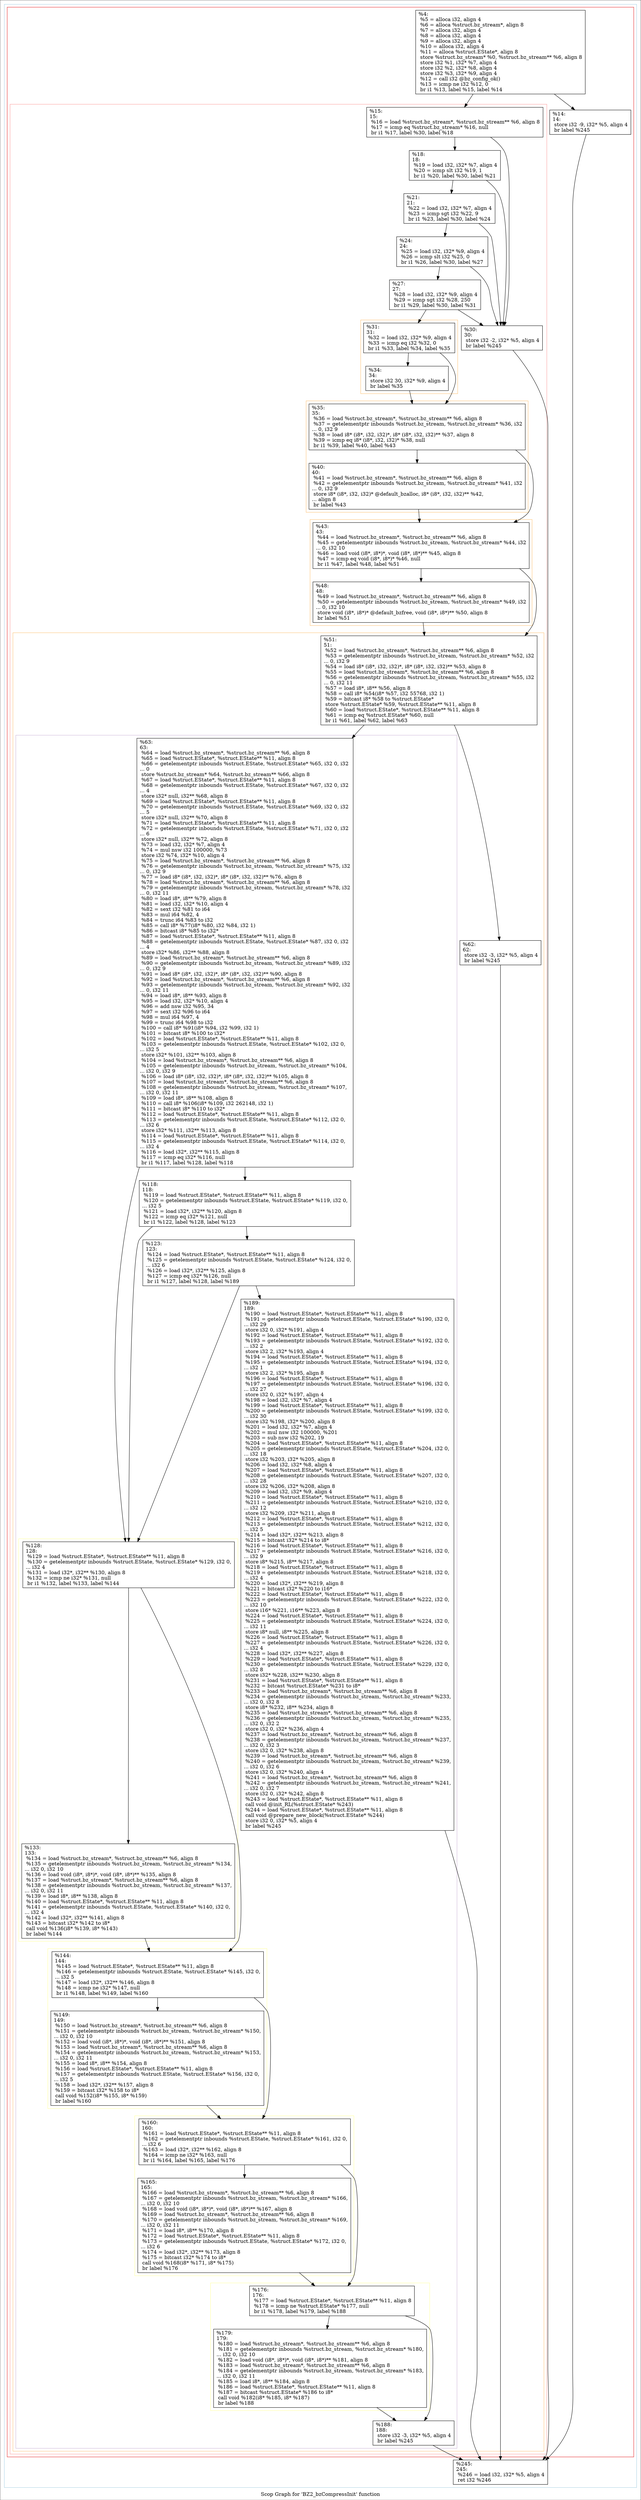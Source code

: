 digraph "Scop Graph for 'BZ2_bzCompressInit' function" {
	label="Scop Graph for 'BZ2_bzCompressInit' function";

	Node0x2739f70 [shape=record,label="{%4:\l  %5 = alloca i32, align 4\l  %6 = alloca %struct.bz_stream*, align 8\l  %7 = alloca i32, align 4\l  %8 = alloca i32, align 4\l  %9 = alloca i32, align 4\l  %10 = alloca i32, align 4\l  %11 = alloca %struct.EState*, align 8\l  store %struct.bz_stream* %0, %struct.bz_stream** %6, align 8\l  store i32 %1, i32* %7, align 4\l  store i32 %2, i32* %8, align 4\l  store i32 %3, i32* %9, align 4\l  %12 = call i32 @bz_config_ok()\l  %13 = icmp ne i32 %12, 0\l  br i1 %13, label %15, label %14\l}"];
	Node0x2739f70 -> Node0x28c7660;
	Node0x2739f70 -> Node0x2803e50;
	Node0x28c7660 [shape=record,label="{%15:\l15:                                               \l  %16 = load %struct.bz_stream*, %struct.bz_stream** %6, align 8\l  %17 = icmp eq %struct.bz_stream* %16, null\l  br i1 %17, label %30, label %18\l}"];
	Node0x28c7660 -> Node0x28151d0;
	Node0x28c7660 -> Node0x28d6b60;
	Node0x28151d0 [shape=record,label="{%30:\l30:                                               \l  store i32 -2, i32* %5, align 4\l  br label %245\l}"];
	Node0x28151d0 -> Node0x28c4750;
	Node0x28c4750 [shape=record,label="{%245:\l245:                                              \l  %246 = load i32, i32* %5, align 4\l  ret i32 %246\l}"];
	Node0x28d6b60 [shape=record,label="{%18:\l18:                                               \l  %19 = load i32, i32* %7, align 4\l  %20 = icmp slt i32 %19, 1\l  br i1 %20, label %30, label %21\l}"];
	Node0x28d6b60 -> Node0x28151d0;
	Node0x28d6b60 -> Node0x2810c80;
	Node0x2810c80 [shape=record,label="{%21:\l21:                                               \l  %22 = load i32, i32* %7, align 4\l  %23 = icmp sgt i32 %22, 9\l  br i1 %23, label %30, label %24\l}"];
	Node0x2810c80 -> Node0x28151d0;
	Node0x2810c80 -> Node0x28cdd00;
	Node0x28cdd00 [shape=record,label="{%24:\l24:                                               \l  %25 = load i32, i32* %9, align 4\l  %26 = icmp slt i32 %25, 0\l  br i1 %26, label %30, label %27\l}"];
	Node0x28cdd00 -> Node0x28151d0;
	Node0x28cdd00 -> Node0x268a010;
	Node0x268a010 [shape=record,label="{%27:\l27:                                               \l  %28 = load i32, i32* %9, align 4\l  %29 = icmp sgt i32 %28, 250\l  br i1 %29, label %30, label %31\l}"];
	Node0x268a010 -> Node0x28151d0;
	Node0x268a010 -> Node0x27fcd70;
	Node0x27fcd70 [shape=record,label="{%31:\l31:                                               \l  %32 = load i32, i32* %9, align 4\l  %33 = icmp eq i32 %32, 0\l  br i1 %33, label %34, label %35\l}"];
	Node0x27fcd70 -> Node0x2824840;
	Node0x27fcd70 -> Node0x28e5de0;
	Node0x2824840 [shape=record,label="{%34:\l34:                                               \l  store i32 30, i32* %9, align 4\l  br label %35\l}"];
	Node0x2824840 -> Node0x28e5de0;
	Node0x28e5de0 [shape=record,label="{%35:\l35:                                               \l  %36 = load %struct.bz_stream*, %struct.bz_stream** %6, align 8\l  %37 = getelementptr inbounds %struct.bz_stream, %struct.bz_stream* %36, i32\l... 0, i32 9\l  %38 = load i8* (i8*, i32, i32)*, i8* (i8*, i32, i32)** %37, align 8\l  %39 = icmp eq i8* (i8*, i32, i32)* %38, null\l  br i1 %39, label %40, label %43\l}"];
	Node0x28e5de0 -> Node0x2828280;
	Node0x28e5de0 -> Node0x27d5f00;
	Node0x2828280 [shape=record,label="{%40:\l40:                                               \l  %41 = load %struct.bz_stream*, %struct.bz_stream** %6, align 8\l  %42 = getelementptr inbounds %struct.bz_stream, %struct.bz_stream* %41, i32\l... 0, i32 9\l  store i8* (i8*, i32, i32)* @default_bzalloc, i8* (i8*, i32, i32)** %42,\l... align 8\l  br label %43\l}"];
	Node0x2828280 -> Node0x27d5f00;
	Node0x27d5f00 [shape=record,label="{%43:\l43:                                               \l  %44 = load %struct.bz_stream*, %struct.bz_stream** %6, align 8\l  %45 = getelementptr inbounds %struct.bz_stream, %struct.bz_stream* %44, i32\l... 0, i32 10\l  %46 = load void (i8*, i8*)*, void (i8*, i8*)** %45, align 8\l  %47 = icmp eq void (i8*, i8*)* %46, null\l  br i1 %47, label %48, label %51\l}"];
	Node0x27d5f00 -> Node0x2841d20;
	Node0x27d5f00 -> Node0x25a1f80;
	Node0x2841d20 [shape=record,label="{%48:\l48:                                               \l  %49 = load %struct.bz_stream*, %struct.bz_stream** %6, align 8\l  %50 = getelementptr inbounds %struct.bz_stream, %struct.bz_stream* %49, i32\l... 0, i32 10\l  store void (i8*, i8*)* @default_bzfree, void (i8*, i8*)** %50, align 8\l  br label %51\l}"];
	Node0x2841d20 -> Node0x25a1f80;
	Node0x25a1f80 [shape=record,label="{%51:\l51:                                               \l  %52 = load %struct.bz_stream*, %struct.bz_stream** %6, align 8\l  %53 = getelementptr inbounds %struct.bz_stream, %struct.bz_stream* %52, i32\l... 0, i32 9\l  %54 = load i8* (i8*, i32, i32)*, i8* (i8*, i32, i32)** %53, align 8\l  %55 = load %struct.bz_stream*, %struct.bz_stream** %6, align 8\l  %56 = getelementptr inbounds %struct.bz_stream, %struct.bz_stream* %55, i32\l... 0, i32 11\l  %57 = load i8*, i8** %56, align 8\l  %58 = call i8* %54(i8* %57, i32 55768, i32 1)\l  %59 = bitcast i8* %58 to %struct.EState*\l  store %struct.EState* %59, %struct.EState** %11, align 8\l  %60 = load %struct.EState*, %struct.EState** %11, align 8\l  %61 = icmp eq %struct.EState* %60, null\l  br i1 %61, label %62, label %63\l}"];
	Node0x25a1f80 -> Node0x28c9bd0;
	Node0x25a1f80 -> Node0x28de590;
	Node0x28c9bd0 [shape=record,label="{%62:\l62:                                               \l  store i32 -3, i32* %5, align 4\l  br label %245\l}"];
	Node0x28c9bd0 -> Node0x28c4750;
	Node0x28de590 [shape=record,label="{%63:\l63:                                               \l  %64 = load %struct.bz_stream*, %struct.bz_stream** %6, align 8\l  %65 = load %struct.EState*, %struct.EState** %11, align 8\l  %66 = getelementptr inbounds %struct.EState, %struct.EState* %65, i32 0, i32\l... 0\l  store %struct.bz_stream* %64, %struct.bz_stream** %66, align 8\l  %67 = load %struct.EState*, %struct.EState** %11, align 8\l  %68 = getelementptr inbounds %struct.EState, %struct.EState* %67, i32 0, i32\l... 4\l  store i32* null, i32** %68, align 8\l  %69 = load %struct.EState*, %struct.EState** %11, align 8\l  %70 = getelementptr inbounds %struct.EState, %struct.EState* %69, i32 0, i32\l... 5\l  store i32* null, i32** %70, align 8\l  %71 = load %struct.EState*, %struct.EState** %11, align 8\l  %72 = getelementptr inbounds %struct.EState, %struct.EState* %71, i32 0, i32\l... 6\l  store i32* null, i32** %72, align 8\l  %73 = load i32, i32* %7, align 4\l  %74 = mul nsw i32 100000, %73\l  store i32 %74, i32* %10, align 4\l  %75 = load %struct.bz_stream*, %struct.bz_stream** %6, align 8\l  %76 = getelementptr inbounds %struct.bz_stream, %struct.bz_stream* %75, i32\l... 0, i32 9\l  %77 = load i8* (i8*, i32, i32)*, i8* (i8*, i32, i32)** %76, align 8\l  %78 = load %struct.bz_stream*, %struct.bz_stream** %6, align 8\l  %79 = getelementptr inbounds %struct.bz_stream, %struct.bz_stream* %78, i32\l... 0, i32 11\l  %80 = load i8*, i8** %79, align 8\l  %81 = load i32, i32* %10, align 4\l  %82 = sext i32 %81 to i64\l  %83 = mul i64 %82, 4\l  %84 = trunc i64 %83 to i32\l  %85 = call i8* %77(i8* %80, i32 %84, i32 1)\l  %86 = bitcast i8* %85 to i32*\l  %87 = load %struct.EState*, %struct.EState** %11, align 8\l  %88 = getelementptr inbounds %struct.EState, %struct.EState* %87, i32 0, i32\l... 4\l  store i32* %86, i32** %88, align 8\l  %89 = load %struct.bz_stream*, %struct.bz_stream** %6, align 8\l  %90 = getelementptr inbounds %struct.bz_stream, %struct.bz_stream* %89, i32\l... 0, i32 9\l  %91 = load i8* (i8*, i32, i32)*, i8* (i8*, i32, i32)** %90, align 8\l  %92 = load %struct.bz_stream*, %struct.bz_stream** %6, align 8\l  %93 = getelementptr inbounds %struct.bz_stream, %struct.bz_stream* %92, i32\l... 0, i32 11\l  %94 = load i8*, i8** %93, align 8\l  %95 = load i32, i32* %10, align 4\l  %96 = add nsw i32 %95, 34\l  %97 = sext i32 %96 to i64\l  %98 = mul i64 %97, 4\l  %99 = trunc i64 %98 to i32\l  %100 = call i8* %91(i8* %94, i32 %99, i32 1)\l  %101 = bitcast i8* %100 to i32*\l  %102 = load %struct.EState*, %struct.EState** %11, align 8\l  %103 = getelementptr inbounds %struct.EState, %struct.EState* %102, i32 0,\l... i32 5\l  store i32* %101, i32** %103, align 8\l  %104 = load %struct.bz_stream*, %struct.bz_stream** %6, align 8\l  %105 = getelementptr inbounds %struct.bz_stream, %struct.bz_stream* %104,\l... i32 0, i32 9\l  %106 = load i8* (i8*, i32, i32)*, i8* (i8*, i32, i32)** %105, align 8\l  %107 = load %struct.bz_stream*, %struct.bz_stream** %6, align 8\l  %108 = getelementptr inbounds %struct.bz_stream, %struct.bz_stream* %107,\l... i32 0, i32 11\l  %109 = load i8*, i8** %108, align 8\l  %110 = call i8* %106(i8* %109, i32 262148, i32 1)\l  %111 = bitcast i8* %110 to i32*\l  %112 = load %struct.EState*, %struct.EState** %11, align 8\l  %113 = getelementptr inbounds %struct.EState, %struct.EState* %112, i32 0,\l... i32 6\l  store i32* %111, i32** %113, align 8\l  %114 = load %struct.EState*, %struct.EState** %11, align 8\l  %115 = getelementptr inbounds %struct.EState, %struct.EState* %114, i32 0,\l... i32 4\l  %116 = load i32*, i32** %115, align 8\l  %117 = icmp eq i32* %116, null\l  br i1 %117, label %128, label %118\l}"];
	Node0x28de590 -> Node0x28b7ba0;
	Node0x28de590 -> Node0x28e8ff0;
	Node0x28b7ba0 [shape=record,label="{%128:\l128:                                              \l  %129 = load %struct.EState*, %struct.EState** %11, align 8\l  %130 = getelementptr inbounds %struct.EState, %struct.EState* %129, i32 0,\l... i32 4\l  %131 = load i32*, i32** %130, align 8\l  %132 = icmp ne i32* %131, null\l  br i1 %132, label %133, label %144\l}"];
	Node0x28b7ba0 -> Node0x258f0c0;
	Node0x28b7ba0 -> Node0x258d4e0;
	Node0x258f0c0 [shape=record,label="{%133:\l133:                                              \l  %134 = load %struct.bz_stream*, %struct.bz_stream** %6, align 8\l  %135 = getelementptr inbounds %struct.bz_stream, %struct.bz_stream* %134,\l... i32 0, i32 10\l  %136 = load void (i8*, i8*)*, void (i8*, i8*)** %135, align 8\l  %137 = load %struct.bz_stream*, %struct.bz_stream** %6, align 8\l  %138 = getelementptr inbounds %struct.bz_stream, %struct.bz_stream* %137,\l... i32 0, i32 11\l  %139 = load i8*, i8** %138, align 8\l  %140 = load %struct.EState*, %struct.EState** %11, align 8\l  %141 = getelementptr inbounds %struct.EState, %struct.EState* %140, i32 0,\l... i32 4\l  %142 = load i32*, i32** %141, align 8\l  %143 = bitcast i32* %142 to i8*\l  call void %136(i8* %139, i8* %143)\l  br label %144\l}"];
	Node0x258f0c0 -> Node0x258d4e0;
	Node0x258d4e0 [shape=record,label="{%144:\l144:                                              \l  %145 = load %struct.EState*, %struct.EState** %11, align 8\l  %146 = getelementptr inbounds %struct.EState, %struct.EState* %145, i32 0,\l... i32 5\l  %147 = load i32*, i32** %146, align 8\l  %148 = icmp ne i32* %147, null\l  br i1 %148, label %149, label %160\l}"];
	Node0x258d4e0 -> Node0x27f01b0;
	Node0x258d4e0 -> Node0x272f5f0;
	Node0x27f01b0 [shape=record,label="{%149:\l149:                                              \l  %150 = load %struct.bz_stream*, %struct.bz_stream** %6, align 8\l  %151 = getelementptr inbounds %struct.bz_stream, %struct.bz_stream* %150,\l... i32 0, i32 10\l  %152 = load void (i8*, i8*)*, void (i8*, i8*)** %151, align 8\l  %153 = load %struct.bz_stream*, %struct.bz_stream** %6, align 8\l  %154 = getelementptr inbounds %struct.bz_stream, %struct.bz_stream* %153,\l... i32 0, i32 11\l  %155 = load i8*, i8** %154, align 8\l  %156 = load %struct.EState*, %struct.EState** %11, align 8\l  %157 = getelementptr inbounds %struct.EState, %struct.EState* %156, i32 0,\l... i32 5\l  %158 = load i32*, i32** %157, align 8\l  %159 = bitcast i32* %158 to i8*\l  call void %152(i8* %155, i8* %159)\l  br label %160\l}"];
	Node0x27f01b0 -> Node0x272f5f0;
	Node0x272f5f0 [shape=record,label="{%160:\l160:                                              \l  %161 = load %struct.EState*, %struct.EState** %11, align 8\l  %162 = getelementptr inbounds %struct.EState, %struct.EState* %161, i32 0,\l... i32 6\l  %163 = load i32*, i32** %162, align 8\l  %164 = icmp ne i32* %163, null\l  br i1 %164, label %165, label %176\l}"];
	Node0x272f5f0 -> Node0x25eaf70;
	Node0x272f5f0 -> Node0x28c0fc0;
	Node0x25eaf70 [shape=record,label="{%165:\l165:                                              \l  %166 = load %struct.bz_stream*, %struct.bz_stream** %6, align 8\l  %167 = getelementptr inbounds %struct.bz_stream, %struct.bz_stream* %166,\l... i32 0, i32 10\l  %168 = load void (i8*, i8*)*, void (i8*, i8*)** %167, align 8\l  %169 = load %struct.bz_stream*, %struct.bz_stream** %6, align 8\l  %170 = getelementptr inbounds %struct.bz_stream, %struct.bz_stream* %169,\l... i32 0, i32 11\l  %171 = load i8*, i8** %170, align 8\l  %172 = load %struct.EState*, %struct.EState** %11, align 8\l  %173 = getelementptr inbounds %struct.EState, %struct.EState* %172, i32 0,\l... i32 6\l  %174 = load i32*, i32** %173, align 8\l  %175 = bitcast i32* %174 to i8*\l  call void %168(i8* %171, i8* %175)\l  br label %176\l}"];
	Node0x25eaf70 -> Node0x28c0fc0;
	Node0x28c0fc0 [shape=record,label="{%176:\l176:                                              \l  %177 = load %struct.EState*, %struct.EState** %11, align 8\l  %178 = icmp ne %struct.EState* %177, null\l  br i1 %178, label %179, label %188\l}"];
	Node0x28c0fc0 -> Node0x282dfe0;
	Node0x28c0fc0 -> Node0x25b34b0;
	Node0x282dfe0 [shape=record,label="{%179:\l179:                                              \l  %180 = load %struct.bz_stream*, %struct.bz_stream** %6, align 8\l  %181 = getelementptr inbounds %struct.bz_stream, %struct.bz_stream* %180,\l... i32 0, i32 10\l  %182 = load void (i8*, i8*)*, void (i8*, i8*)** %181, align 8\l  %183 = load %struct.bz_stream*, %struct.bz_stream** %6, align 8\l  %184 = getelementptr inbounds %struct.bz_stream, %struct.bz_stream* %183,\l... i32 0, i32 11\l  %185 = load i8*, i8** %184, align 8\l  %186 = load %struct.EState*, %struct.EState** %11, align 8\l  %187 = bitcast %struct.EState* %186 to i8*\l  call void %182(i8* %185, i8* %187)\l  br label %188\l}"];
	Node0x282dfe0 -> Node0x25b34b0;
	Node0x25b34b0 [shape=record,label="{%188:\l188:                                              \l  store i32 -3, i32* %5, align 4\l  br label %245\l}"];
	Node0x25b34b0 -> Node0x28c4750;
	Node0x28e8ff0 [shape=record,label="{%118:\l118:                                              \l  %119 = load %struct.EState*, %struct.EState** %11, align 8\l  %120 = getelementptr inbounds %struct.EState, %struct.EState* %119, i32 0,\l... i32 5\l  %121 = load i32*, i32** %120, align 8\l  %122 = icmp eq i32* %121, null\l  br i1 %122, label %128, label %123\l}"];
	Node0x28e8ff0 -> Node0x28b7ba0;
	Node0x28e8ff0 -> Node0x2782b60;
	Node0x2782b60 [shape=record,label="{%123:\l123:                                              \l  %124 = load %struct.EState*, %struct.EState** %11, align 8\l  %125 = getelementptr inbounds %struct.EState, %struct.EState* %124, i32 0,\l... i32 6\l  %126 = load i32*, i32** %125, align 8\l  %127 = icmp eq i32* %126, null\l  br i1 %127, label %128, label %189\l}"];
	Node0x2782b60 -> Node0x28b7ba0;
	Node0x2782b60 -> Node0x28ccec0;
	Node0x28ccec0 [shape=record,label="{%189:\l189:                                              \l  %190 = load %struct.EState*, %struct.EState** %11, align 8\l  %191 = getelementptr inbounds %struct.EState, %struct.EState* %190, i32 0,\l... i32 29\l  store i32 0, i32* %191, align 4\l  %192 = load %struct.EState*, %struct.EState** %11, align 8\l  %193 = getelementptr inbounds %struct.EState, %struct.EState* %192, i32 0,\l... i32 2\l  store i32 2, i32* %193, align 4\l  %194 = load %struct.EState*, %struct.EState** %11, align 8\l  %195 = getelementptr inbounds %struct.EState, %struct.EState* %194, i32 0,\l... i32 1\l  store i32 2, i32* %195, align 8\l  %196 = load %struct.EState*, %struct.EState** %11, align 8\l  %197 = getelementptr inbounds %struct.EState, %struct.EState* %196, i32 0,\l... i32 27\l  store i32 0, i32* %197, align 4\l  %198 = load i32, i32* %7, align 4\l  %199 = load %struct.EState*, %struct.EState** %11, align 8\l  %200 = getelementptr inbounds %struct.EState, %struct.EState* %199, i32 0,\l... i32 30\l  store i32 %198, i32* %200, align 8\l  %201 = load i32, i32* %7, align 4\l  %202 = mul nsw i32 100000, %201\l  %203 = sub nsw i32 %202, 19\l  %204 = load %struct.EState*, %struct.EState** %11, align 8\l  %205 = getelementptr inbounds %struct.EState, %struct.EState* %204, i32 0,\l... i32 18\l  store i32 %203, i32* %205, align 8\l  %206 = load i32, i32* %8, align 4\l  %207 = load %struct.EState*, %struct.EState** %11, align 8\l  %208 = getelementptr inbounds %struct.EState, %struct.EState* %207, i32 0,\l... i32 28\l  store i32 %206, i32* %208, align 8\l  %209 = load i32, i32* %9, align 4\l  %210 = load %struct.EState*, %struct.EState** %11, align 8\l  %211 = getelementptr inbounds %struct.EState, %struct.EState* %210, i32 0,\l... i32 12\l  store i32 %209, i32* %211, align 8\l  %212 = load %struct.EState*, %struct.EState** %11, align 8\l  %213 = getelementptr inbounds %struct.EState, %struct.EState* %212, i32 0,\l... i32 5\l  %214 = load i32*, i32** %213, align 8\l  %215 = bitcast i32* %214 to i8*\l  %216 = load %struct.EState*, %struct.EState** %11, align 8\l  %217 = getelementptr inbounds %struct.EState, %struct.EState* %216, i32 0,\l... i32 9\l  store i8* %215, i8** %217, align 8\l  %218 = load %struct.EState*, %struct.EState** %11, align 8\l  %219 = getelementptr inbounds %struct.EState, %struct.EState* %218, i32 0,\l... i32 4\l  %220 = load i32*, i32** %219, align 8\l  %221 = bitcast i32* %220 to i16*\l  %222 = load %struct.EState*, %struct.EState** %11, align 8\l  %223 = getelementptr inbounds %struct.EState, %struct.EState* %222, i32 0,\l... i32 10\l  store i16* %221, i16** %223, align 8\l  %224 = load %struct.EState*, %struct.EState** %11, align 8\l  %225 = getelementptr inbounds %struct.EState, %struct.EState* %224, i32 0,\l... i32 11\l  store i8* null, i8** %225, align 8\l  %226 = load %struct.EState*, %struct.EState** %11, align 8\l  %227 = getelementptr inbounds %struct.EState, %struct.EState* %226, i32 0,\l... i32 4\l  %228 = load i32*, i32** %227, align 8\l  %229 = load %struct.EState*, %struct.EState** %11, align 8\l  %230 = getelementptr inbounds %struct.EState, %struct.EState* %229, i32 0,\l... i32 8\l  store i32* %228, i32** %230, align 8\l  %231 = load %struct.EState*, %struct.EState** %11, align 8\l  %232 = bitcast %struct.EState* %231 to i8*\l  %233 = load %struct.bz_stream*, %struct.bz_stream** %6, align 8\l  %234 = getelementptr inbounds %struct.bz_stream, %struct.bz_stream* %233,\l... i32 0, i32 8\l  store i8* %232, i8** %234, align 8\l  %235 = load %struct.bz_stream*, %struct.bz_stream** %6, align 8\l  %236 = getelementptr inbounds %struct.bz_stream, %struct.bz_stream* %235,\l... i32 0, i32 2\l  store i32 0, i32* %236, align 4\l  %237 = load %struct.bz_stream*, %struct.bz_stream** %6, align 8\l  %238 = getelementptr inbounds %struct.bz_stream, %struct.bz_stream* %237,\l... i32 0, i32 3\l  store i32 0, i32* %238, align 8\l  %239 = load %struct.bz_stream*, %struct.bz_stream** %6, align 8\l  %240 = getelementptr inbounds %struct.bz_stream, %struct.bz_stream* %239,\l... i32 0, i32 6\l  store i32 0, i32* %240, align 4\l  %241 = load %struct.bz_stream*, %struct.bz_stream** %6, align 8\l  %242 = getelementptr inbounds %struct.bz_stream, %struct.bz_stream* %241,\l... i32 0, i32 7\l  store i32 0, i32* %242, align 8\l  %243 = load %struct.EState*, %struct.EState** %11, align 8\l  call void @init_RL(%struct.EState* %243)\l  %244 = load %struct.EState*, %struct.EState** %11, align 8\l  call void @prepare_new_block(%struct.EState* %244)\l  store i32 0, i32* %5, align 4\l  br label %245\l}"];
	Node0x28ccec0 -> Node0x28c4750;
	Node0x2803e50 [shape=record,label="{%14:\l14:                                               \l  store i32 -9, i32* %5, align 4\l  br label %245\l}"];
	Node0x2803e50 -> Node0x28c4750;
	colorscheme = "paired12"
        subgraph cluster_0x29124a0 {
          label = "";
          style = solid;
          color = 1
          subgraph cluster_0x2739ff0 {
            label = "";
            style = solid;
            color = 6
            subgraph cluster_0x28c4e00 {
              label = "";
              style = solid;
              color = 5
              subgraph cluster_0x2829aa0 {
                label = "";
                style = solid;
                color = 7
                Node0x27fcd70;
                Node0x2824840;
              }
              subgraph cluster_0x291ec60 {
                label = "";
                style = solid;
                color = 7
                Node0x28e5de0;
                Node0x2828280;
              }
              subgraph cluster_0x28c2c40 {
                label = "";
                style = solid;
                color = 7
                Node0x27d5f00;
                Node0x2841d20;
              }
              subgraph cluster_0x2a026a0 {
                label = "";
                style = solid;
                color = 7
                subgraph cluster_0x2955f40 {
                  label = "";
                  style = solid;
                  color = 9
                  subgraph cluster_0x29122a0 {
                    label = "";
                    style = solid;
                    color = 11
                    Node0x28b7ba0;
                    Node0x258f0c0;
                  }
                  subgraph cluster_0x2970f80 {
                    label = "";
                    style = solid;
                    color = 11
                    Node0x258d4e0;
                    Node0x27f01b0;
                  }
                  subgraph cluster_0x28ede50 {
                    label = "";
                    style = solid;
                    color = 11
                    Node0x272f5f0;
                    Node0x25eaf70;
                  }
                  subgraph cluster_0x29125a0 {
                    label = "";
                    style = solid;
                    color = 11
                    Node0x28c0fc0;
                    Node0x282dfe0;
                  }
                  Node0x28de590;
                  Node0x25b34b0;
                  Node0x28e8ff0;
                  Node0x2782b60;
                  Node0x28ccec0;
                }
                Node0x25a1f80;
                Node0x28c9bd0;
              }
              Node0x28c7660;
              Node0x28151d0;
              Node0x28d6b60;
              Node0x2810c80;
              Node0x28cdd00;
              Node0x268a010;
            }
            Node0x2739f70;
            Node0x2803e50;
          }
          Node0x28c4750;
        }
}
